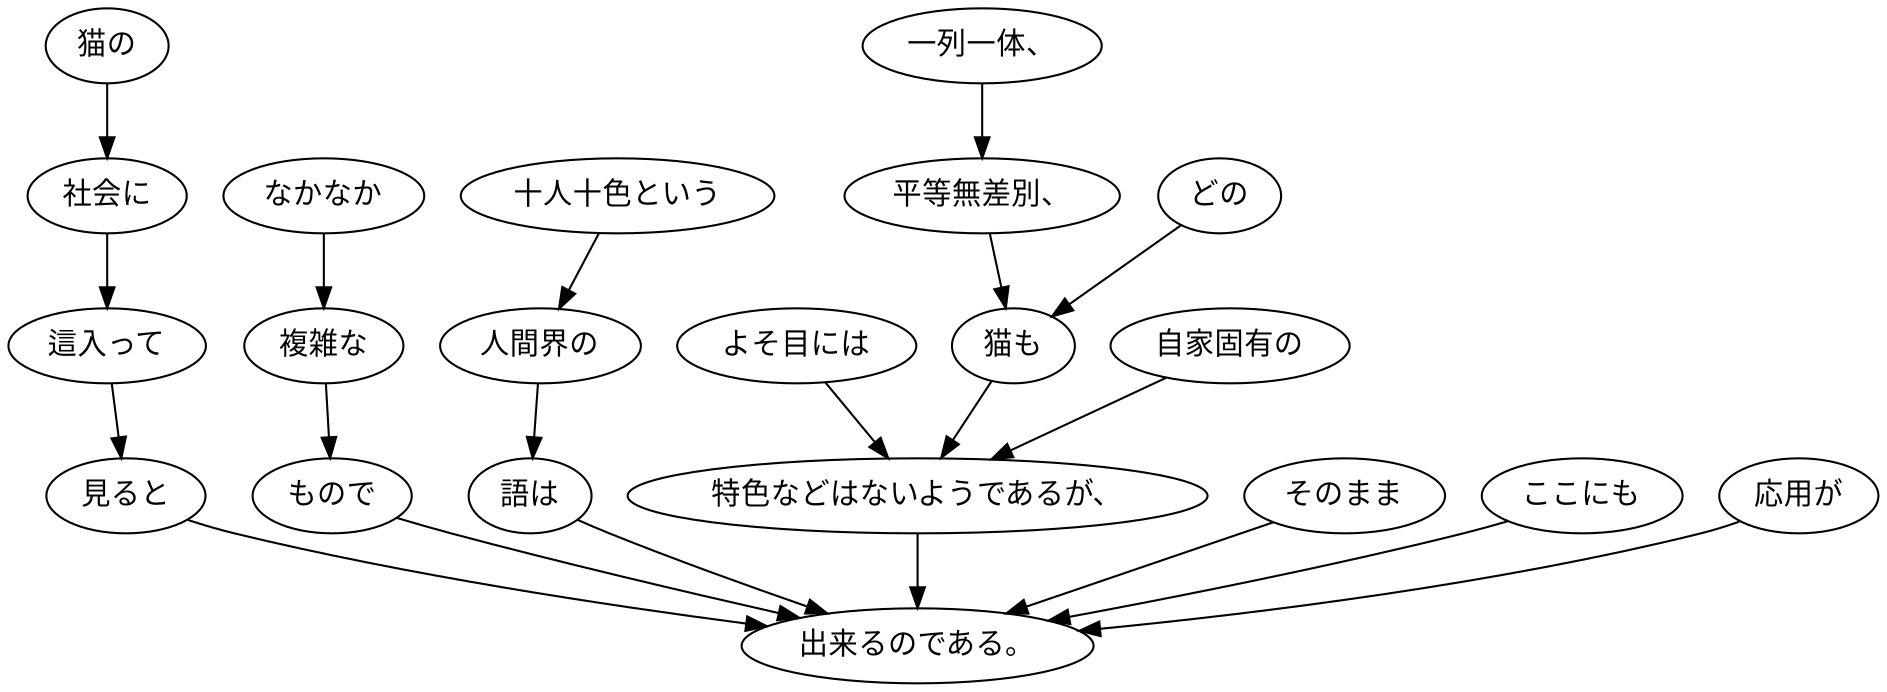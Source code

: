 digraph graph359 {
	node0 [label="よそ目には"];
	node1 [label="一列一体、"];
	node2 [label="平等無差別、"];
	node3 [label="どの"];
	node4 [label="猫も"];
	node5 [label="自家固有の"];
	node6 [label="特色などはないようであるが、"];
	node7 [label="猫の"];
	node8 [label="社会に"];
	node9 [label="這入って"];
	node10 [label="見ると"];
	node11 [label="なかなか"];
	node12 [label="複雑な"];
	node13 [label="もので"];
	node14 [label="十人十色という"];
	node15 [label="人間界の"];
	node16 [label="語は"];
	node17 [label="そのまま"];
	node18 [label="ここにも"];
	node19 [label="応用が"];
	node20 [label="出来るのである。"];
	node0 -> node6;
	node1 -> node2;
	node2 -> node4;
	node3 -> node4;
	node4 -> node6;
	node5 -> node6;
	node6 -> node20;
	node7 -> node8;
	node8 -> node9;
	node9 -> node10;
	node10 -> node20;
	node11 -> node12;
	node12 -> node13;
	node13 -> node20;
	node14 -> node15;
	node15 -> node16;
	node16 -> node20;
	node17 -> node20;
	node18 -> node20;
	node19 -> node20;
}
